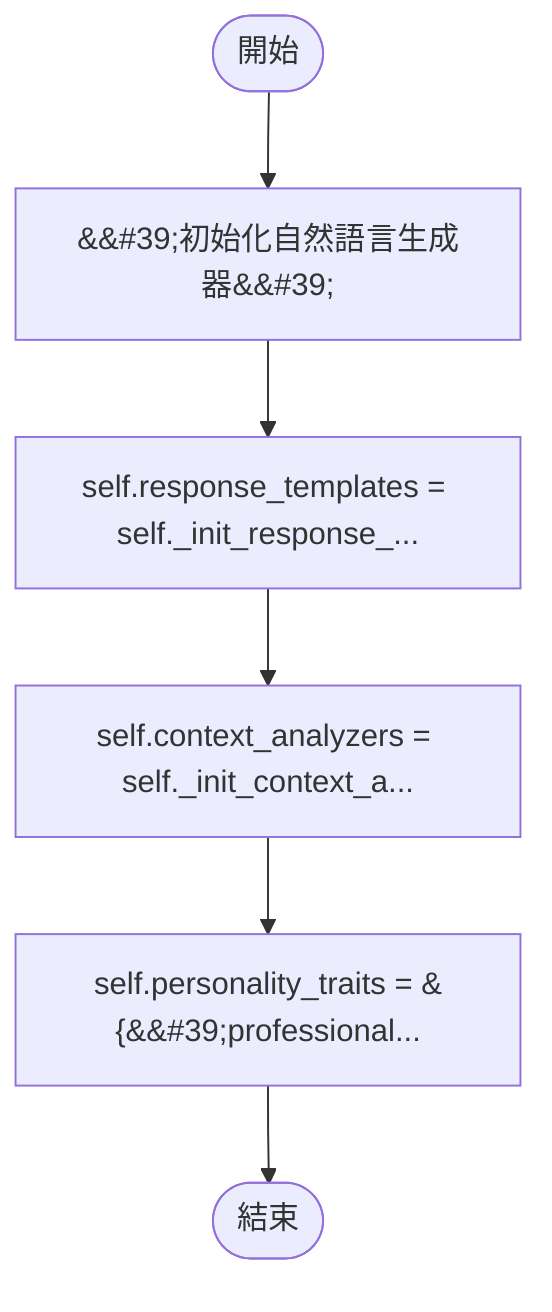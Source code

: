 flowchart TB
    n1([開始])
    n2([結束])
    n3[&amp;&#35;39;初始化自然語言生成器&amp;&#35;39;]
    n4[self.response_templates = self._init_response_...]
    n5[self.context_analyzers = self._init_context_a...]
    n6[self.personality_traits = &#123;&amp;&#35;39;professional...]
    n1 --> n3
    n3 --> n4
    n4 --> n5
    n5 --> n6
    n6 --> n2